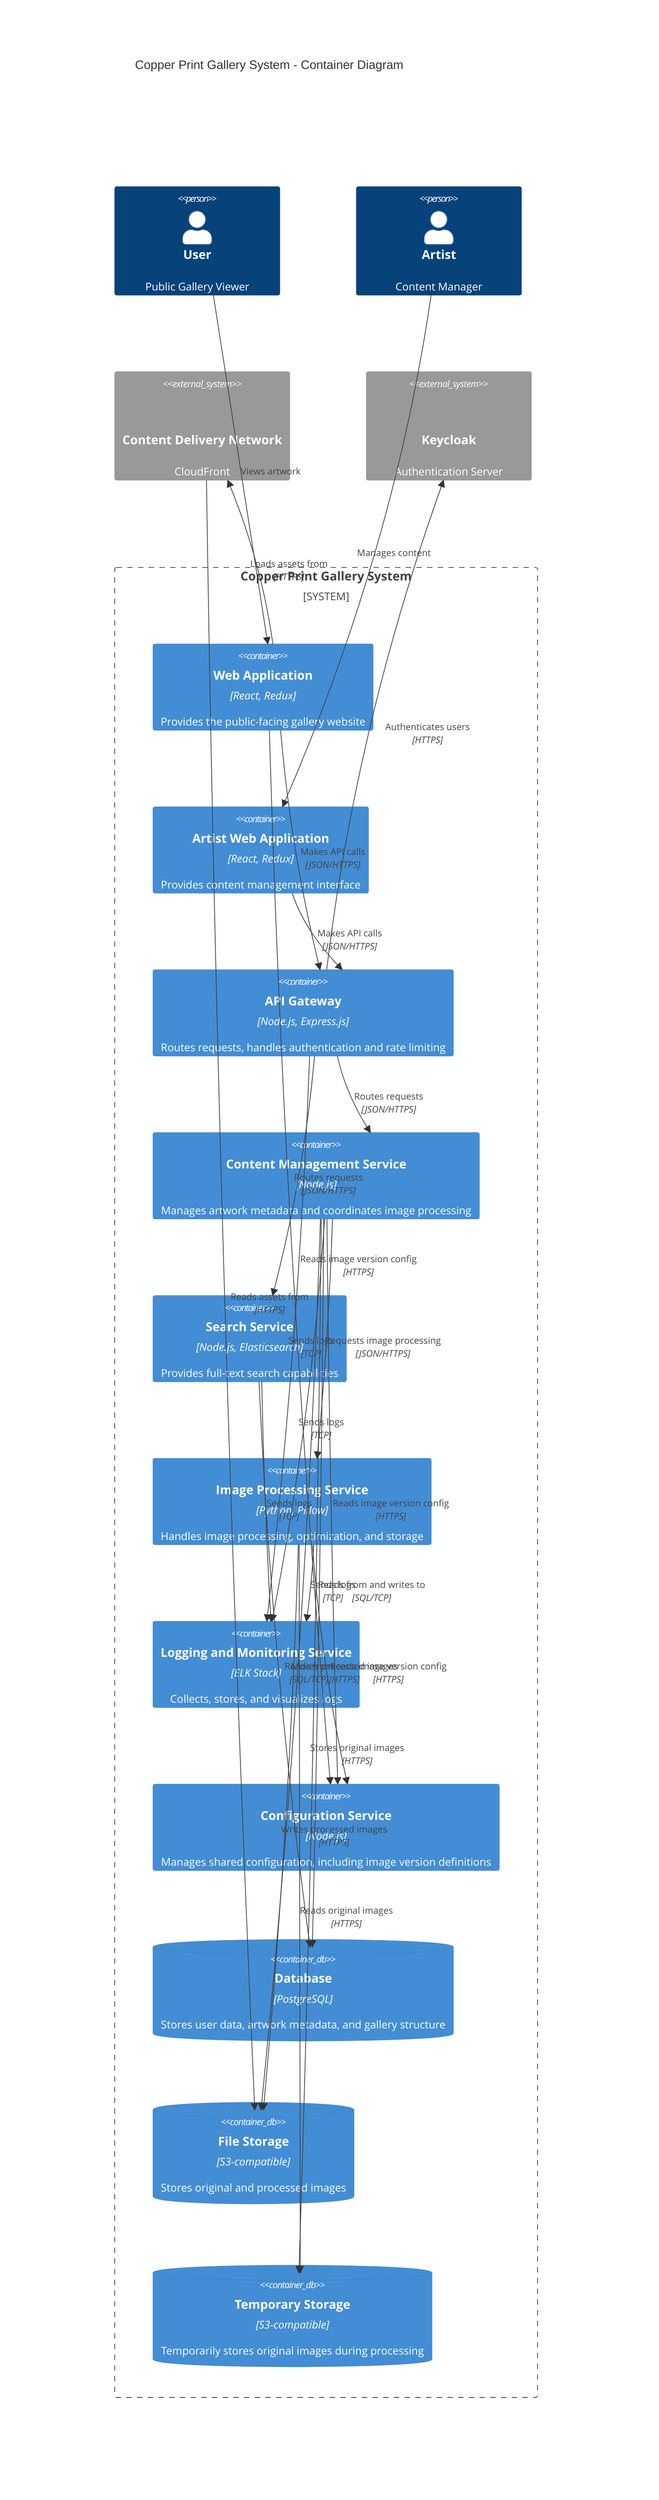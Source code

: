 C4Container
    title Copper Print Gallery System - Container Diagram

    Person(user, "User", "Public Gallery Viewer")
    Person(artist, "Artist", "Content Manager")

    System_Boundary(copper_print_gallery, "Copper Print Gallery System") {
        Container(web_app, "Web Application", "React, Redux", "Provides the public-facing gallery website")
        Container(artist_web_app, "Artist Web Application", "React, Redux", "Provides content management interface")
        Container(api_gateway, "API Gateway", "Node.js, Express.js", "Routes requests, handles authentication and rate limiting")
        Container(content_service, "Content Management Service", "Node.js", "Manages artwork metadata and coordinates image processing")
        Container(search_service, "Search Service", "Node.js, Elasticsearch", "Provides full-text search capabilities")
        Container(image_service, "Image Processing Service", "Python, Pillow", "Handles image processing, optimization, and storage")
        Container(logging_service, "Logging and Monitoring Service", "ELK Stack", "Collects, stores, and visualizes logs")
        Container(config_service, "Configuration Service", "Node.js", "Manages shared configuration, including image version definitions")
        ContainerDb(database, "Database", "PostgreSQL", "Stores user data, artwork metadata, and gallery structure")
        ContainerDb(file_storage, "File Storage", "S3-compatible", "Stores original and processed images")
        ContainerDb(temp_storage, "Temporary Storage", "S3-compatible", "Temporarily stores original images during processing")
    }

    System_Ext(cdn, "Content Delivery Network", "CloudFront", "Serves optimized images and static assets")
    System_Ext(keycloak, "Keycloak", "Authentication Server", "Handles user authentication and authorization")

    Rel(user, web_app, "Views artwork")
    Rel(artist, artist_web_app, "Manages content")

    Rel(web_app, api_gateway, "Makes API calls", "JSON/HTTPS")
    Rel(artist_web_app, api_gateway, "Makes API calls", "JSON/HTTPS")
    Rel(web_app, cdn, "Loads assets from", "HTTPS")

    Rel(api_gateway, keycloak, "Authenticates users", "HTTPS")
    Rel(api_gateway, content_service, "Routes requests", "JSON/HTTPS")
    Rel(api_gateway, search_service, "Routes requests", "JSON/HTTPS")

    Rel(content_service, image_service, "Requests image processing", "JSON/HTTPS")
    Rel(content_service, database, "Reads from and writes to", "SQL/TCP")
    Rel(content_service, temp_storage, "Stores original images", "HTTPS")
    Rel(content_service, file_storage, "Moves processed images", "HTTPS")
    Rel(search_service, database, "Reads from", "SQL/TCP")
    Rel(image_service, temp_storage, "Reads original images", "HTTPS")
    Rel(image_service, file_storage, "Writes processed images", "HTTPS")

    Rel(cdn, file_storage, "Reads assets from", "HTTPS")

    Rel(api_gateway, logging_service, "Sends logs", "TCP")
    Rel(content_service, logging_service, "Sends logs", "TCP")
    Rel(search_service, logging_service, "Sends logs", "TCP")
    Rel(image_service, logging_service, "Sends logs", "TCP")

    Rel(web_app, config_service, "Reads image version config", "HTTPS")
    Rel(content_service, config_service, "Reads image version config", "HTTPS")
    Rel(image_service, config_service, "Reads image version config", "HTTPS")

    UpdateLayoutConfig($c4ShapeInRow="3", $c4BoundaryInRow="1")